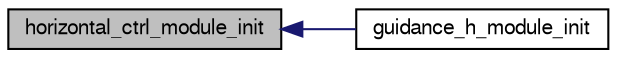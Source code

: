 digraph "horizontal_ctrl_module_init"
{
  edge [fontname="FreeSans",fontsize="10",labelfontname="FreeSans",labelfontsize="10"];
  node [fontname="FreeSans",fontsize="10",shape=record];
  rankdir="LR";
  Node1 [label="horizontal_ctrl_module_init",height=0.2,width=0.4,color="black", fillcolor="grey75", style="filled", fontcolor="black"];
  Node1 -> Node2 [dir="back",color="midnightblue",fontsize="10",style="solid",fontname="FreeSans"];
  Node2 [label="guidance_h_module_init",height=0.2,width=0.4,color="black", fillcolor="white", style="filled",URL="$optical__flow__hover_8c.html#ab39ce31e4173de7b9aefa839324ec9a2"];
}

